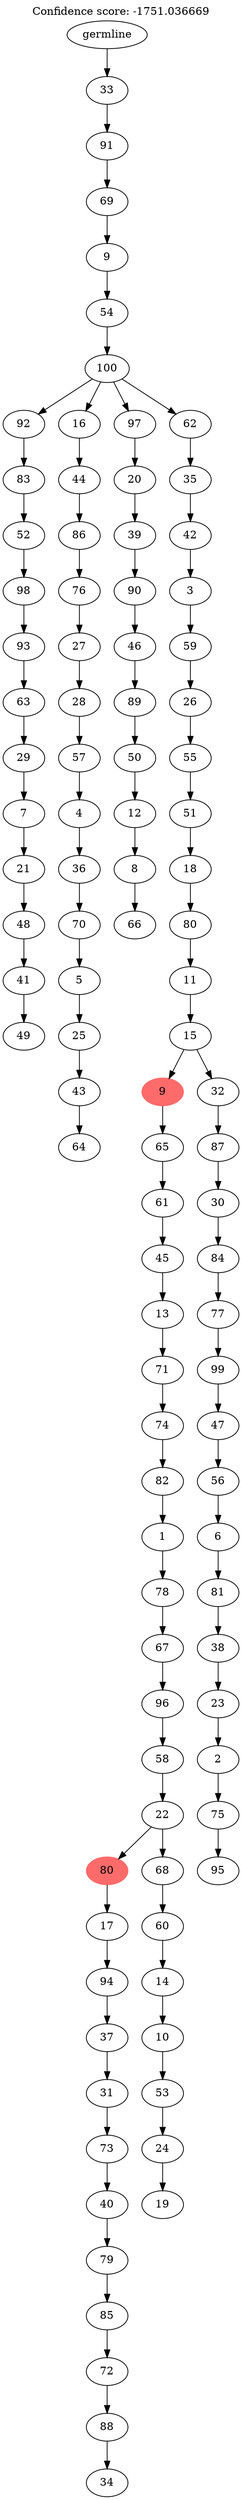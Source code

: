 digraph g {
	"101" -> "102";
	"102" [label="49"];
	"100" -> "101";
	"101" [label="41"];
	"99" -> "100";
	"100" [label="48"];
	"98" -> "99";
	"99" [label="21"];
	"97" -> "98";
	"98" [label="7"];
	"96" -> "97";
	"97" [label="29"];
	"95" -> "96";
	"96" [label="63"];
	"94" -> "95";
	"95" [label="93"];
	"93" -> "94";
	"94" [label="98"];
	"92" -> "93";
	"93" [label="52"];
	"91" -> "92";
	"92" [label="83"];
	"89" -> "90";
	"90" [label="64"];
	"88" -> "89";
	"89" [label="43"];
	"87" -> "88";
	"88" [label="25"];
	"86" -> "87";
	"87" [label="5"];
	"85" -> "86";
	"86" [label="70"];
	"84" -> "85";
	"85" [label="36"];
	"83" -> "84";
	"84" [label="4"];
	"82" -> "83";
	"83" [label="57"];
	"81" -> "82";
	"82" [label="28"];
	"80" -> "81";
	"81" [label="27"];
	"79" -> "80";
	"80" [label="76"];
	"78" -> "79";
	"79" [label="86"];
	"77" -> "78";
	"78" [label="44"];
	"75" -> "76";
	"76" [label="66"];
	"74" -> "75";
	"75" [label="8"];
	"73" -> "74";
	"74" [label="12"];
	"72" -> "73";
	"73" [label="50"];
	"71" -> "72";
	"72" [label="89"];
	"70" -> "71";
	"71" [label="46"];
	"69" -> "70";
	"70" [label="90"];
	"68" -> "69";
	"69" [label="39"];
	"67" -> "68";
	"68" [label="20"];
	"65" -> "66";
	"66" [label="34"];
	"64" -> "65";
	"65" [label="88"];
	"63" -> "64";
	"64" [label="72"];
	"62" -> "63";
	"63" [label="85"];
	"61" -> "62";
	"62" [label="79"];
	"60" -> "61";
	"61" [label="40"];
	"59" -> "60";
	"60" [label="73"];
	"58" -> "59";
	"59" [label="31"];
	"57" -> "58";
	"58" [label="37"];
	"56" -> "57";
	"57" [label="94"];
	"55" -> "56";
	"56" [label="17"];
	"53" -> "54";
	"54" [label="19"];
	"52" -> "53";
	"53" [label="24"];
	"51" -> "52";
	"52" [label="53"];
	"50" -> "51";
	"51" [label="10"];
	"49" -> "50";
	"50" [label="14"];
	"48" -> "49";
	"49" [label="60"];
	"47" -> "48";
	"48" [label="68"];
	"47" -> "55";
	"55" [color=indianred1, style=filled, label="80"];
	"46" -> "47";
	"47" [label="22"];
	"45" -> "46";
	"46" [label="58"];
	"44" -> "45";
	"45" [label="96"];
	"43" -> "44";
	"44" [label="67"];
	"42" -> "43";
	"43" [label="78"];
	"41" -> "42";
	"42" [label="1"];
	"40" -> "41";
	"41" [label="82"];
	"39" -> "40";
	"40" [label="74"];
	"38" -> "39";
	"39" [label="71"];
	"37" -> "38";
	"38" [label="13"];
	"36" -> "37";
	"37" [label="45"];
	"35" -> "36";
	"36" [label="61"];
	"34" -> "35";
	"35" [label="65"];
	"32" -> "33";
	"33" [label="95"];
	"31" -> "32";
	"32" [label="75"];
	"30" -> "31";
	"31" [label="2"];
	"29" -> "30";
	"30" [label="23"];
	"28" -> "29";
	"29" [label="38"];
	"27" -> "28";
	"28" [label="81"];
	"26" -> "27";
	"27" [label="6"];
	"25" -> "26";
	"26" [label="56"];
	"24" -> "25";
	"25" [label="47"];
	"23" -> "24";
	"24" [label="99"];
	"22" -> "23";
	"23" [label="77"];
	"21" -> "22";
	"22" [label="84"];
	"20" -> "21";
	"21" [label="30"];
	"19" -> "20";
	"20" [label="87"];
	"18" -> "19";
	"19" [label="32"];
	"18" -> "34";
	"34" [color=indianred1, style=filled, label="9"];
	"17" -> "18";
	"18" [label="15"];
	"16" -> "17";
	"17" [label="11"];
	"15" -> "16";
	"16" [label="80"];
	"14" -> "15";
	"15" [label="18"];
	"13" -> "14";
	"14" [label="51"];
	"12" -> "13";
	"13" [label="55"];
	"11" -> "12";
	"12" [label="26"];
	"10" -> "11";
	"11" [label="59"];
	"9" -> "10";
	"10" [label="3"];
	"8" -> "9";
	"9" [label="42"];
	"7" -> "8";
	"8" [label="35"];
	"6" -> "7";
	"7" [label="62"];
	"6" -> "67";
	"67" [label="97"];
	"6" -> "77";
	"77" [label="16"];
	"6" -> "91";
	"91" [label="92"];
	"5" -> "6";
	"6" [label="100"];
	"4" -> "5";
	"5" [label="54"];
	"3" -> "4";
	"4" [label="9"];
	"2" -> "3";
	"3" [label="69"];
	"1" -> "2";
	"2" [label="91"];
	"0" -> "1";
	"1" [label="33"];
	"0" [label="germline"];
	labelloc="t";
	label="Confidence score: -1751.036669";
}

